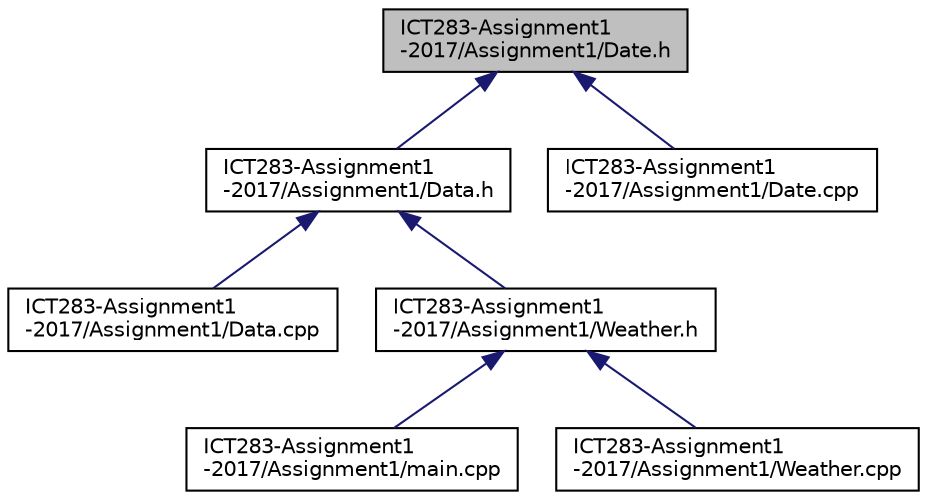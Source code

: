 digraph "ICT283-Assignment1-2017/Assignment1/Date.h"
{
  edge [fontname="Helvetica",fontsize="10",labelfontname="Helvetica",labelfontsize="10"];
  node [fontname="Helvetica",fontsize="10",shape=record];
  Node4 [label="ICT283-Assignment1\l-2017/Assignment1/Date.h",height=0.2,width=0.4,color="black", fillcolor="grey75", style="filled", fontcolor="black"];
  Node4 -> Node5 [dir="back",color="midnightblue",fontsize="10",style="solid",fontname="Helvetica"];
  Node5 [label="ICT283-Assignment1\l-2017/Assignment1/Data.h",height=0.2,width=0.4,color="black", fillcolor="white", style="filled",URL="$_data_8h.html"];
  Node5 -> Node6 [dir="back",color="midnightblue",fontsize="10",style="solid",fontname="Helvetica"];
  Node6 [label="ICT283-Assignment1\l-2017/Assignment1/Data.cpp",height=0.2,width=0.4,color="black", fillcolor="white", style="filled",URL="$_data_8cpp.html"];
  Node5 -> Node7 [dir="back",color="midnightblue",fontsize="10",style="solid",fontname="Helvetica"];
  Node7 [label="ICT283-Assignment1\l-2017/Assignment1/Weather.h",height=0.2,width=0.4,color="black", fillcolor="white", style="filled",URL="$_weather_8h.html"];
  Node7 -> Node8 [dir="back",color="midnightblue",fontsize="10",style="solid",fontname="Helvetica"];
  Node8 [label="ICT283-Assignment1\l-2017/Assignment1/main.cpp",height=0.2,width=0.4,color="black", fillcolor="white", style="filled",URL="$_i_c_t283-_assignment1-2017_2_assignment1_2main_8cpp.html"];
  Node7 -> Node9 [dir="back",color="midnightblue",fontsize="10",style="solid",fontname="Helvetica"];
  Node9 [label="ICT283-Assignment1\l-2017/Assignment1/Weather.cpp",height=0.2,width=0.4,color="black", fillcolor="white", style="filled",URL="$_weather_8cpp.html"];
  Node4 -> Node10 [dir="back",color="midnightblue",fontsize="10",style="solid",fontname="Helvetica"];
  Node10 [label="ICT283-Assignment1\l-2017/Assignment1/Date.cpp",height=0.2,width=0.4,color="black", fillcolor="white", style="filled",URL="$_i_c_t283-_assignment1-2017_2_assignment1_2_date_8cpp.html"];
}
